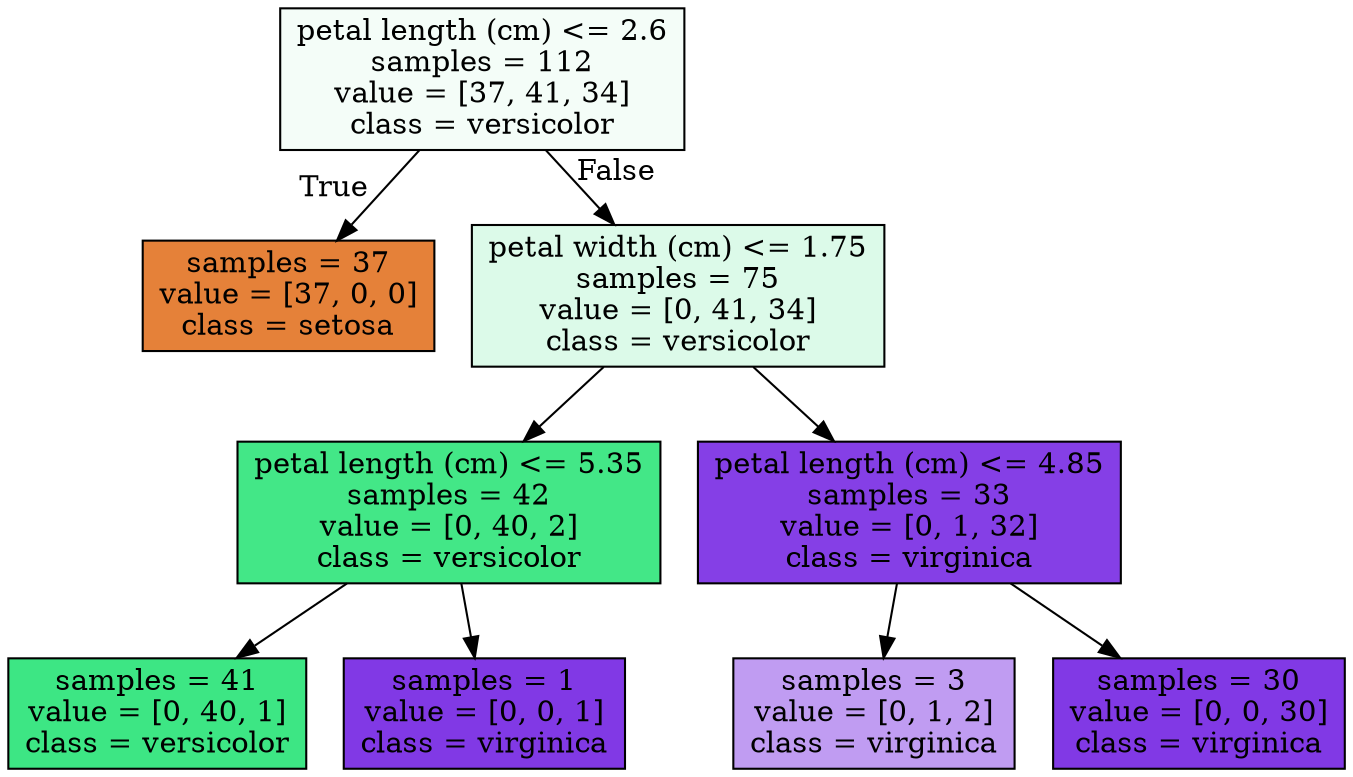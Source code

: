 digraph Tree {
node [shape=box, style="filled", color="black"] ;
0 [label="petal length (cm) <= 2.6\nsamples = 112\nvalue = [37, 41, 34]\nclass = versicolor", fillcolor="#39e5810e"] ;
1 [label="samples = 37\nvalue = [37, 0, 0]\nclass = setosa", fillcolor="#e58139ff"] ;
0 -> 1 [labeldistance=2.5, labelangle=45, headlabel="True"] ;
2 [label="petal width (cm) <= 1.75\nsamples = 75\nvalue = [0, 41, 34]\nclass = versicolor", fillcolor="#39e5812c"] ;
0 -> 2 [labeldistance=2.5, labelangle=-45, headlabel="False"] ;
3 [label="petal length (cm) <= 5.35\nsamples = 42\nvalue = [0, 40, 2]\nclass = versicolor", fillcolor="#39e581f2"] ;
2 -> 3 ;
4 [label="samples = 41\nvalue = [0, 40, 1]\nclass = versicolor", fillcolor="#39e581f9"] ;
3 -> 4 ;
5 [label="samples = 1\nvalue = [0, 0, 1]\nclass = virginica", fillcolor="#8139e5ff"] ;
3 -> 5 ;
6 [label="petal length (cm) <= 4.85\nsamples = 33\nvalue = [0, 1, 32]\nclass = virginica", fillcolor="#8139e5f7"] ;
2 -> 6 ;
7 [label="samples = 3\nvalue = [0, 1, 2]\nclass = virginica", fillcolor="#8139e57f"] ;
6 -> 7 ;
8 [label="samples = 30\nvalue = [0, 0, 30]\nclass = virginica", fillcolor="#8139e5ff"] ;
6 -> 8 ;
}